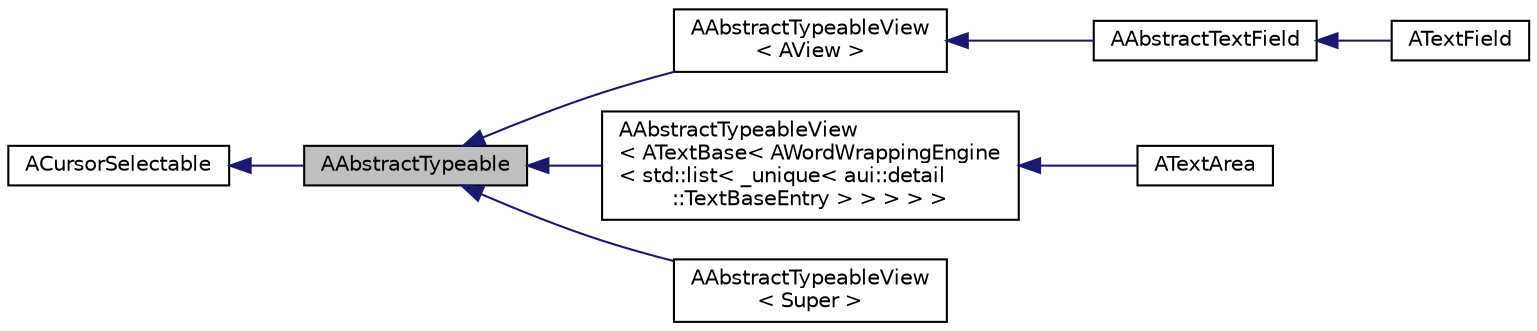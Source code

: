 digraph "AAbstractTypeable"
{
 // LATEX_PDF_SIZE
  edge [fontname="Helvetica",fontsize="10",labelfontname="Helvetica",labelfontsize="10"];
  node [fontname="Helvetica",fontsize="10",shape=record];
  rankdir="LR";
  Node1 [label="AAbstractTypeable",height=0.2,width=0.4,color="black", fillcolor="grey75", style="filled", fontcolor="black",tooltip="Base class for AAbstractTypeableView which is template class."];
  Node2 -> Node1 [dir="back",color="midnightblue",fontsize="10",style="solid",fontname="Helvetica"];
  Node2 [label="ACursorSelectable",height=0.2,width=0.4,color="black", fillcolor="white", style="filled",URL="$classACursorSelectable.html",tooltip=" "];
  Node1 -> Node3 [dir="back",color="midnightblue",fontsize="10",style="solid",fontname="Helvetica"];
  Node3 [label="AAbstractTypeableView\l\< AView \>",height=0.2,width=0.4,color="black", fillcolor="white", style="filled",URL="$classAAbstractTypeableView.html",tooltip=" "];
  Node3 -> Node4 [dir="back",color="midnightblue",fontsize="10",style="solid",fontname="Helvetica"];
  Node4 [label="AAbstractTextField",height=0.2,width=0.4,color="black", fillcolor="white", style="filled",URL="$classAAbstractTextField.html",tooltip="Text field implementation."];
  Node4 -> Node5 [dir="back",color="midnightblue",fontsize="10",style="solid",fontname="Helvetica"];
  Node5 [label="ATextField",height=0.2,width=0.4,color="black", fillcolor="white", style="filled",URL="$classATextField.html",tooltip="Editable field with text to receive a text input from the user."];
  Node1 -> Node6 [dir="back",color="midnightblue",fontsize="10",style="solid",fontname="Helvetica"];
  Node6 [label="AAbstractTypeableView\l\< ATextBase\< AWordWrappingEngine\l\< std::list\< _unique\< aui::detail\l::TextBaseEntry \> \> \> \> \>",height=0.2,width=0.4,color="black", fillcolor="white", style="filled",URL="$classAAbstractTypeableView.html",tooltip=" "];
  Node6 -> Node7 [dir="back",color="midnightblue",fontsize="10",style="solid",fontname="Helvetica"];
  Node7 [label="ATextArea",height=0.2,width=0.4,color="black", fillcolor="white", style="filled",URL="$classATextArea.html",tooltip="Multiline text input area."];
  Node1 -> Node8 [dir="back",color="midnightblue",fontsize="10",style="solid",fontname="Helvetica"];
  Node8 [label="AAbstractTypeableView\l\< Super \>",height=0.2,width=0.4,color="black", fillcolor="white", style="filled",URL="$classAAbstractTypeableView.html",tooltip="Basic implementation of type shortcuts and selection for editable text fields."];
}
